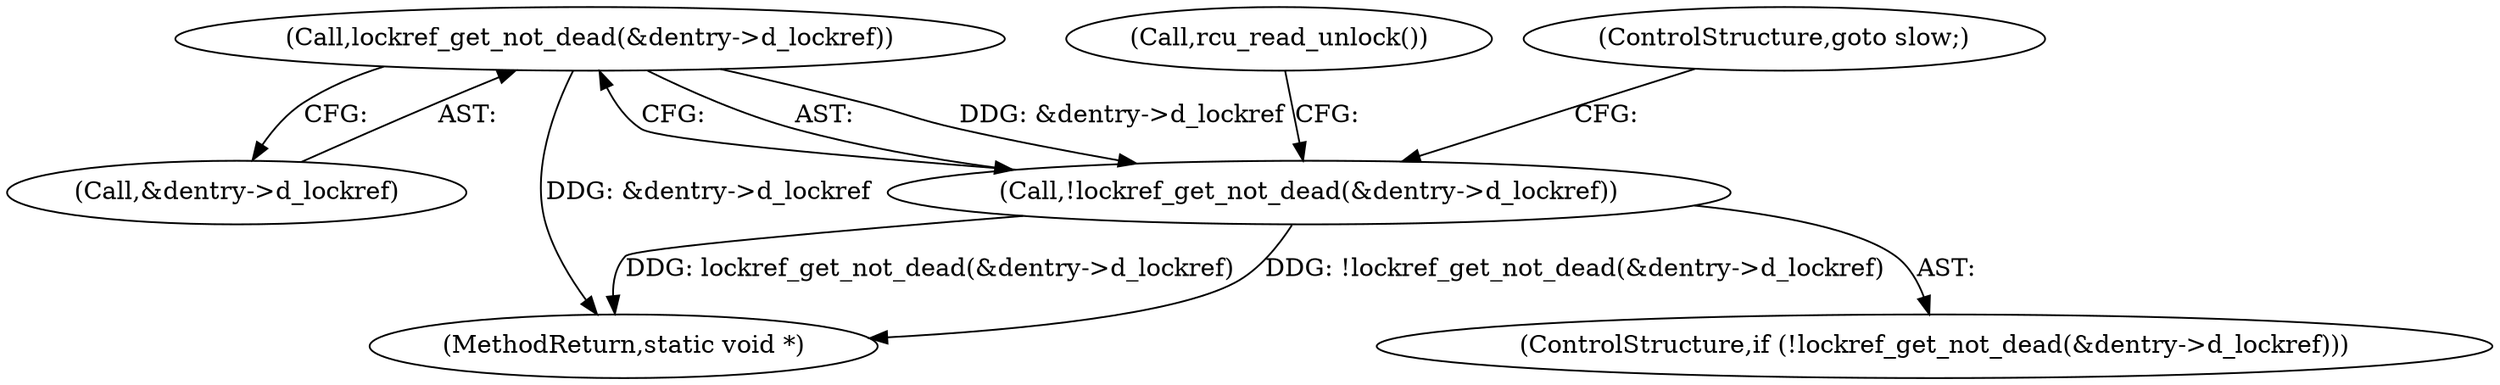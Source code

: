 digraph "0_linux_073c516ff73557a8f7315066856c04b50383ac34@pointer" {
"1000132" [label="(Call,lockref_get_not_dead(&dentry->d_lockref))"];
"1000131" [label="(Call,!lockref_get_not_dead(&dentry->d_lockref))"];
"1000130" [label="(ControlStructure,if (!lockref_get_not_dead(&dentry->d_lockref)))"];
"1000133" [label="(Call,&dentry->d_lockref)"];
"1000132" [label="(Call,lockref_get_not_dead(&dentry->d_lockref))"];
"1000138" [label="(Call,rcu_read_unlock())"];
"1000137" [label="(ControlStructure,goto slow;)"];
"1000131" [label="(Call,!lockref_get_not_dead(&dentry->d_lockref))"];
"1000276" [label="(MethodReturn,static void *)"];
"1000132" -> "1000131"  [label="AST: "];
"1000132" -> "1000133"  [label="CFG: "];
"1000133" -> "1000132"  [label="AST: "];
"1000131" -> "1000132"  [label="CFG: "];
"1000132" -> "1000276"  [label="DDG: &dentry->d_lockref"];
"1000132" -> "1000131"  [label="DDG: &dentry->d_lockref"];
"1000131" -> "1000130"  [label="AST: "];
"1000137" -> "1000131"  [label="CFG: "];
"1000138" -> "1000131"  [label="CFG: "];
"1000131" -> "1000276"  [label="DDG: lockref_get_not_dead(&dentry->d_lockref)"];
"1000131" -> "1000276"  [label="DDG: !lockref_get_not_dead(&dentry->d_lockref)"];
}
